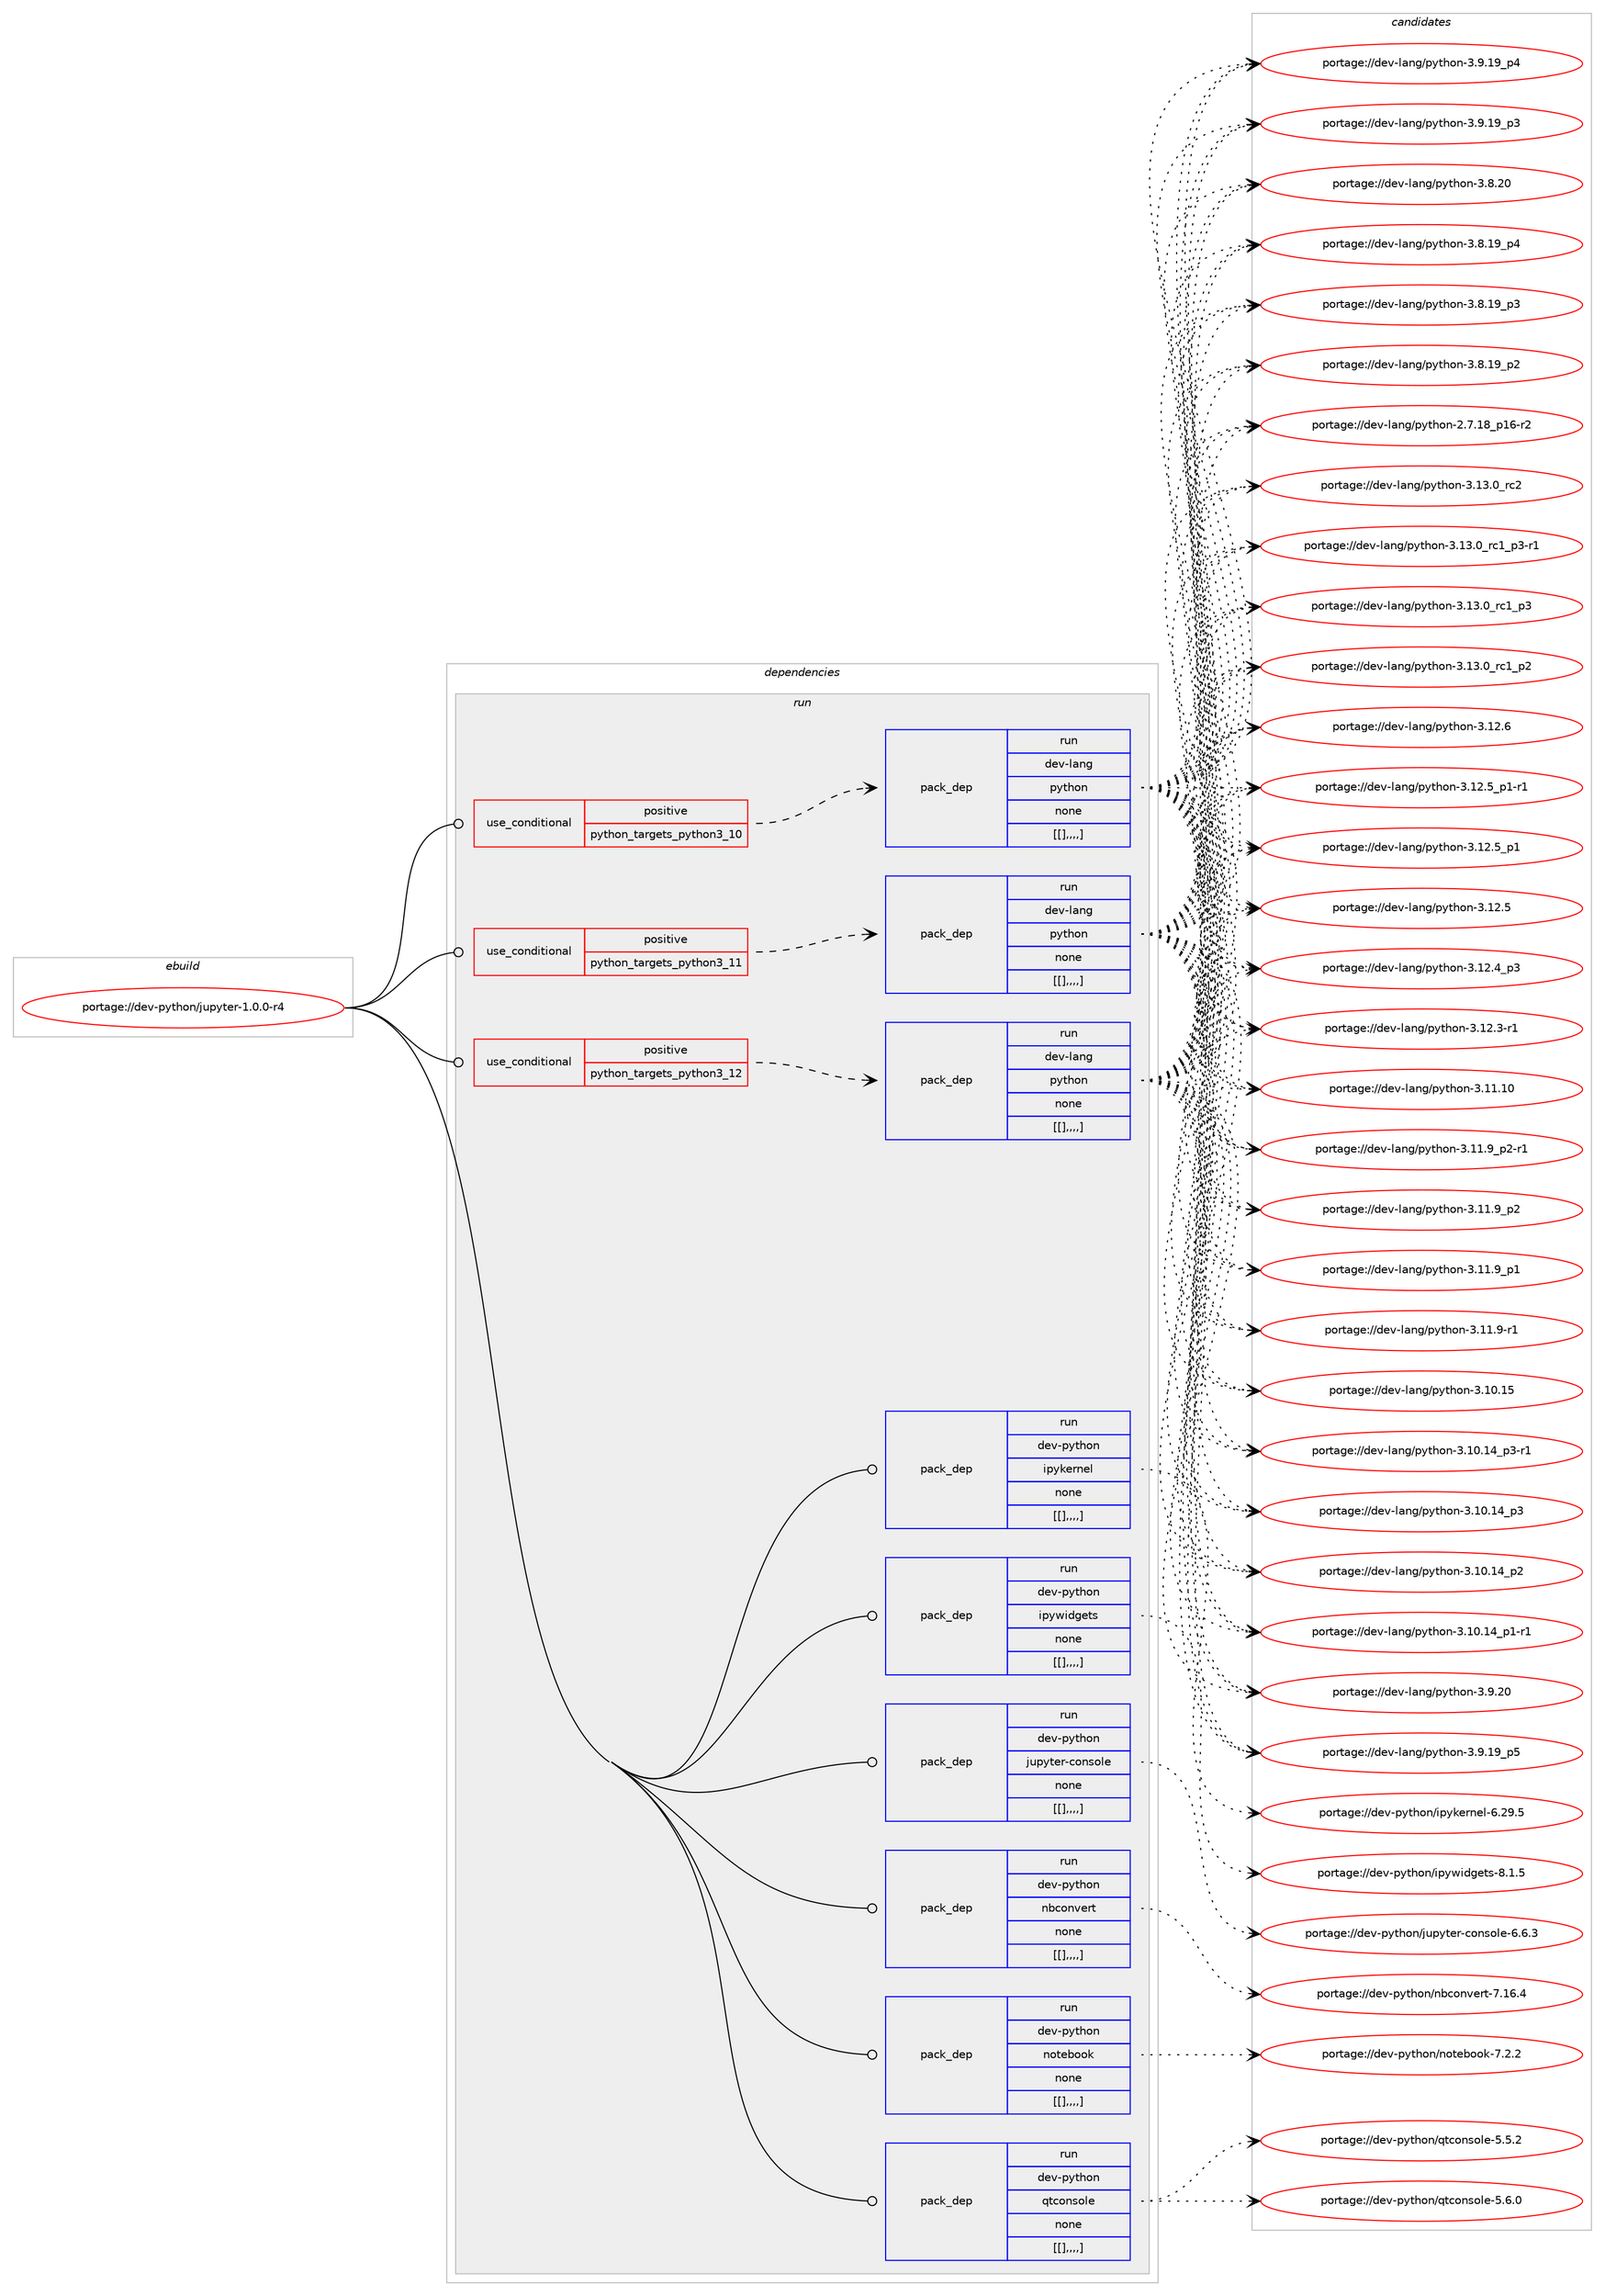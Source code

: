digraph prolog {

# *************
# Graph options
# *************

newrank=true;
concentrate=true;
compound=true;
graph [rankdir=LR,fontname=Helvetica,fontsize=10,ranksep=1.5];#, ranksep=2.5, nodesep=0.2];
edge  [arrowhead=vee];
node  [fontname=Helvetica,fontsize=10];

# **********
# The ebuild
# **********

subgraph cluster_leftcol {
color=gray;
label=<<i>ebuild</i>>;
id [label="portage://dev-python/jupyter-1.0.0-r4", color=red, width=4, href="../dev-python/jupyter-1.0.0-r4.svg"];
}

# ****************
# The dependencies
# ****************

subgraph cluster_midcol {
color=gray;
label=<<i>dependencies</i>>;
subgraph cluster_compile {
fillcolor="#eeeeee";
style=filled;
label=<<i>compile</i>>;
}
subgraph cluster_compileandrun {
fillcolor="#eeeeee";
style=filled;
label=<<i>compile and run</i>>;
}
subgraph cluster_run {
fillcolor="#eeeeee";
style=filled;
label=<<i>run</i>>;
subgraph cond34585 {
dependency150188 [label=<<TABLE BORDER="0" CELLBORDER="1" CELLSPACING="0" CELLPADDING="4"><TR><TD ROWSPAN="3" CELLPADDING="10">use_conditional</TD></TR><TR><TD>positive</TD></TR><TR><TD>python_targets_python3_10</TD></TR></TABLE>>, shape=none, color=red];
subgraph pack114385 {
dependency150189 [label=<<TABLE BORDER="0" CELLBORDER="1" CELLSPACING="0" CELLPADDING="4" WIDTH="220"><TR><TD ROWSPAN="6" CELLPADDING="30">pack_dep</TD></TR><TR><TD WIDTH="110">run</TD></TR><TR><TD>dev-lang</TD></TR><TR><TD>python</TD></TR><TR><TD>none</TD></TR><TR><TD>[[],,,,]</TD></TR></TABLE>>, shape=none, color=blue];
}
dependency150188:e -> dependency150189:w [weight=20,style="dashed",arrowhead="vee"];
}
id:e -> dependency150188:w [weight=20,style="solid",arrowhead="odot"];
subgraph cond34586 {
dependency150190 [label=<<TABLE BORDER="0" CELLBORDER="1" CELLSPACING="0" CELLPADDING="4"><TR><TD ROWSPAN="3" CELLPADDING="10">use_conditional</TD></TR><TR><TD>positive</TD></TR><TR><TD>python_targets_python3_11</TD></TR></TABLE>>, shape=none, color=red];
subgraph pack114386 {
dependency150191 [label=<<TABLE BORDER="0" CELLBORDER="1" CELLSPACING="0" CELLPADDING="4" WIDTH="220"><TR><TD ROWSPAN="6" CELLPADDING="30">pack_dep</TD></TR><TR><TD WIDTH="110">run</TD></TR><TR><TD>dev-lang</TD></TR><TR><TD>python</TD></TR><TR><TD>none</TD></TR><TR><TD>[[],,,,]</TD></TR></TABLE>>, shape=none, color=blue];
}
dependency150190:e -> dependency150191:w [weight=20,style="dashed",arrowhead="vee"];
}
id:e -> dependency150190:w [weight=20,style="solid",arrowhead="odot"];
subgraph cond34587 {
dependency150192 [label=<<TABLE BORDER="0" CELLBORDER="1" CELLSPACING="0" CELLPADDING="4"><TR><TD ROWSPAN="3" CELLPADDING="10">use_conditional</TD></TR><TR><TD>positive</TD></TR><TR><TD>python_targets_python3_12</TD></TR></TABLE>>, shape=none, color=red];
subgraph pack114387 {
dependency150193 [label=<<TABLE BORDER="0" CELLBORDER="1" CELLSPACING="0" CELLPADDING="4" WIDTH="220"><TR><TD ROWSPAN="6" CELLPADDING="30">pack_dep</TD></TR><TR><TD WIDTH="110">run</TD></TR><TR><TD>dev-lang</TD></TR><TR><TD>python</TD></TR><TR><TD>none</TD></TR><TR><TD>[[],,,,]</TD></TR></TABLE>>, shape=none, color=blue];
}
dependency150192:e -> dependency150193:w [weight=20,style="dashed",arrowhead="vee"];
}
id:e -> dependency150192:w [weight=20,style="solid",arrowhead="odot"];
subgraph pack114388 {
dependency150194 [label=<<TABLE BORDER="0" CELLBORDER="1" CELLSPACING="0" CELLPADDING="4" WIDTH="220"><TR><TD ROWSPAN="6" CELLPADDING="30">pack_dep</TD></TR><TR><TD WIDTH="110">run</TD></TR><TR><TD>dev-python</TD></TR><TR><TD>ipykernel</TD></TR><TR><TD>none</TD></TR><TR><TD>[[],,,,]</TD></TR></TABLE>>, shape=none, color=blue];
}
id:e -> dependency150194:w [weight=20,style="solid",arrowhead="odot"];
subgraph pack114389 {
dependency150195 [label=<<TABLE BORDER="0" CELLBORDER="1" CELLSPACING="0" CELLPADDING="4" WIDTH="220"><TR><TD ROWSPAN="6" CELLPADDING="30">pack_dep</TD></TR><TR><TD WIDTH="110">run</TD></TR><TR><TD>dev-python</TD></TR><TR><TD>ipywidgets</TD></TR><TR><TD>none</TD></TR><TR><TD>[[],,,,]</TD></TR></TABLE>>, shape=none, color=blue];
}
id:e -> dependency150195:w [weight=20,style="solid",arrowhead="odot"];
subgraph pack114390 {
dependency150196 [label=<<TABLE BORDER="0" CELLBORDER="1" CELLSPACING="0" CELLPADDING="4" WIDTH="220"><TR><TD ROWSPAN="6" CELLPADDING="30">pack_dep</TD></TR><TR><TD WIDTH="110">run</TD></TR><TR><TD>dev-python</TD></TR><TR><TD>jupyter-console</TD></TR><TR><TD>none</TD></TR><TR><TD>[[],,,,]</TD></TR></TABLE>>, shape=none, color=blue];
}
id:e -> dependency150196:w [weight=20,style="solid",arrowhead="odot"];
subgraph pack114391 {
dependency150197 [label=<<TABLE BORDER="0" CELLBORDER="1" CELLSPACING="0" CELLPADDING="4" WIDTH="220"><TR><TD ROWSPAN="6" CELLPADDING="30">pack_dep</TD></TR><TR><TD WIDTH="110">run</TD></TR><TR><TD>dev-python</TD></TR><TR><TD>nbconvert</TD></TR><TR><TD>none</TD></TR><TR><TD>[[],,,,]</TD></TR></TABLE>>, shape=none, color=blue];
}
id:e -> dependency150197:w [weight=20,style="solid",arrowhead="odot"];
subgraph pack114392 {
dependency150198 [label=<<TABLE BORDER="0" CELLBORDER="1" CELLSPACING="0" CELLPADDING="4" WIDTH="220"><TR><TD ROWSPAN="6" CELLPADDING="30">pack_dep</TD></TR><TR><TD WIDTH="110">run</TD></TR><TR><TD>dev-python</TD></TR><TR><TD>notebook</TD></TR><TR><TD>none</TD></TR><TR><TD>[[],,,,]</TD></TR></TABLE>>, shape=none, color=blue];
}
id:e -> dependency150198:w [weight=20,style="solid",arrowhead="odot"];
subgraph pack114393 {
dependency150199 [label=<<TABLE BORDER="0" CELLBORDER="1" CELLSPACING="0" CELLPADDING="4" WIDTH="220"><TR><TD ROWSPAN="6" CELLPADDING="30">pack_dep</TD></TR><TR><TD WIDTH="110">run</TD></TR><TR><TD>dev-python</TD></TR><TR><TD>qtconsole</TD></TR><TR><TD>none</TD></TR><TR><TD>[[],,,,]</TD></TR></TABLE>>, shape=none, color=blue];
}
id:e -> dependency150199:w [weight=20,style="solid",arrowhead="odot"];
}
}

# **************
# The candidates
# **************

subgraph cluster_choices {
rank=same;
color=gray;
label=<<i>candidates</i>>;

subgraph choice114385 {
color=black;
nodesep=1;
choice10010111845108971101034711212111610411111045514649514648951149950 [label="portage://dev-lang/python-3.13.0_rc2", color=red, width=4,href="../dev-lang/python-3.13.0_rc2.svg"];
choice1001011184510897110103471121211161041111104551464951464895114994995112514511449 [label="portage://dev-lang/python-3.13.0_rc1_p3-r1", color=red, width=4,href="../dev-lang/python-3.13.0_rc1_p3-r1.svg"];
choice100101118451089711010347112121116104111110455146495146489511499499511251 [label="portage://dev-lang/python-3.13.0_rc1_p3", color=red, width=4,href="../dev-lang/python-3.13.0_rc1_p3.svg"];
choice100101118451089711010347112121116104111110455146495146489511499499511250 [label="portage://dev-lang/python-3.13.0_rc1_p2", color=red, width=4,href="../dev-lang/python-3.13.0_rc1_p2.svg"];
choice10010111845108971101034711212111610411111045514649504654 [label="portage://dev-lang/python-3.12.6", color=red, width=4,href="../dev-lang/python-3.12.6.svg"];
choice1001011184510897110103471121211161041111104551464950465395112494511449 [label="portage://dev-lang/python-3.12.5_p1-r1", color=red, width=4,href="../dev-lang/python-3.12.5_p1-r1.svg"];
choice100101118451089711010347112121116104111110455146495046539511249 [label="portage://dev-lang/python-3.12.5_p1", color=red, width=4,href="../dev-lang/python-3.12.5_p1.svg"];
choice10010111845108971101034711212111610411111045514649504653 [label="portage://dev-lang/python-3.12.5", color=red, width=4,href="../dev-lang/python-3.12.5.svg"];
choice100101118451089711010347112121116104111110455146495046529511251 [label="portage://dev-lang/python-3.12.4_p3", color=red, width=4,href="../dev-lang/python-3.12.4_p3.svg"];
choice100101118451089711010347112121116104111110455146495046514511449 [label="portage://dev-lang/python-3.12.3-r1", color=red, width=4,href="../dev-lang/python-3.12.3-r1.svg"];
choice1001011184510897110103471121211161041111104551464949464948 [label="portage://dev-lang/python-3.11.10", color=red, width=4,href="../dev-lang/python-3.11.10.svg"];
choice1001011184510897110103471121211161041111104551464949465795112504511449 [label="portage://dev-lang/python-3.11.9_p2-r1", color=red, width=4,href="../dev-lang/python-3.11.9_p2-r1.svg"];
choice100101118451089711010347112121116104111110455146494946579511250 [label="portage://dev-lang/python-3.11.9_p2", color=red, width=4,href="../dev-lang/python-3.11.9_p2.svg"];
choice100101118451089711010347112121116104111110455146494946579511249 [label="portage://dev-lang/python-3.11.9_p1", color=red, width=4,href="../dev-lang/python-3.11.9_p1.svg"];
choice100101118451089711010347112121116104111110455146494946574511449 [label="portage://dev-lang/python-3.11.9-r1", color=red, width=4,href="../dev-lang/python-3.11.9-r1.svg"];
choice1001011184510897110103471121211161041111104551464948464953 [label="portage://dev-lang/python-3.10.15", color=red, width=4,href="../dev-lang/python-3.10.15.svg"];
choice100101118451089711010347112121116104111110455146494846495295112514511449 [label="portage://dev-lang/python-3.10.14_p3-r1", color=red, width=4,href="../dev-lang/python-3.10.14_p3-r1.svg"];
choice10010111845108971101034711212111610411111045514649484649529511251 [label="portage://dev-lang/python-3.10.14_p3", color=red, width=4,href="../dev-lang/python-3.10.14_p3.svg"];
choice10010111845108971101034711212111610411111045514649484649529511250 [label="portage://dev-lang/python-3.10.14_p2", color=red, width=4,href="../dev-lang/python-3.10.14_p2.svg"];
choice100101118451089711010347112121116104111110455146494846495295112494511449 [label="portage://dev-lang/python-3.10.14_p1-r1", color=red, width=4,href="../dev-lang/python-3.10.14_p1-r1.svg"];
choice10010111845108971101034711212111610411111045514657465048 [label="portage://dev-lang/python-3.9.20", color=red, width=4,href="../dev-lang/python-3.9.20.svg"];
choice100101118451089711010347112121116104111110455146574649579511253 [label="portage://dev-lang/python-3.9.19_p5", color=red, width=4,href="../dev-lang/python-3.9.19_p5.svg"];
choice100101118451089711010347112121116104111110455146574649579511252 [label="portage://dev-lang/python-3.9.19_p4", color=red, width=4,href="../dev-lang/python-3.9.19_p4.svg"];
choice100101118451089711010347112121116104111110455146574649579511251 [label="portage://dev-lang/python-3.9.19_p3", color=red, width=4,href="../dev-lang/python-3.9.19_p3.svg"];
choice10010111845108971101034711212111610411111045514656465048 [label="portage://dev-lang/python-3.8.20", color=red, width=4,href="../dev-lang/python-3.8.20.svg"];
choice100101118451089711010347112121116104111110455146564649579511252 [label="portage://dev-lang/python-3.8.19_p4", color=red, width=4,href="../dev-lang/python-3.8.19_p4.svg"];
choice100101118451089711010347112121116104111110455146564649579511251 [label="portage://dev-lang/python-3.8.19_p3", color=red, width=4,href="../dev-lang/python-3.8.19_p3.svg"];
choice100101118451089711010347112121116104111110455146564649579511250 [label="portage://dev-lang/python-3.8.19_p2", color=red, width=4,href="../dev-lang/python-3.8.19_p2.svg"];
choice100101118451089711010347112121116104111110455046554649569511249544511450 [label="portage://dev-lang/python-2.7.18_p16-r2", color=red, width=4,href="../dev-lang/python-2.7.18_p16-r2.svg"];
dependency150189:e -> choice10010111845108971101034711212111610411111045514649514648951149950:w [style=dotted,weight="100"];
dependency150189:e -> choice1001011184510897110103471121211161041111104551464951464895114994995112514511449:w [style=dotted,weight="100"];
dependency150189:e -> choice100101118451089711010347112121116104111110455146495146489511499499511251:w [style=dotted,weight="100"];
dependency150189:e -> choice100101118451089711010347112121116104111110455146495146489511499499511250:w [style=dotted,weight="100"];
dependency150189:e -> choice10010111845108971101034711212111610411111045514649504654:w [style=dotted,weight="100"];
dependency150189:e -> choice1001011184510897110103471121211161041111104551464950465395112494511449:w [style=dotted,weight="100"];
dependency150189:e -> choice100101118451089711010347112121116104111110455146495046539511249:w [style=dotted,weight="100"];
dependency150189:e -> choice10010111845108971101034711212111610411111045514649504653:w [style=dotted,weight="100"];
dependency150189:e -> choice100101118451089711010347112121116104111110455146495046529511251:w [style=dotted,weight="100"];
dependency150189:e -> choice100101118451089711010347112121116104111110455146495046514511449:w [style=dotted,weight="100"];
dependency150189:e -> choice1001011184510897110103471121211161041111104551464949464948:w [style=dotted,weight="100"];
dependency150189:e -> choice1001011184510897110103471121211161041111104551464949465795112504511449:w [style=dotted,weight="100"];
dependency150189:e -> choice100101118451089711010347112121116104111110455146494946579511250:w [style=dotted,weight="100"];
dependency150189:e -> choice100101118451089711010347112121116104111110455146494946579511249:w [style=dotted,weight="100"];
dependency150189:e -> choice100101118451089711010347112121116104111110455146494946574511449:w [style=dotted,weight="100"];
dependency150189:e -> choice1001011184510897110103471121211161041111104551464948464953:w [style=dotted,weight="100"];
dependency150189:e -> choice100101118451089711010347112121116104111110455146494846495295112514511449:w [style=dotted,weight="100"];
dependency150189:e -> choice10010111845108971101034711212111610411111045514649484649529511251:w [style=dotted,weight="100"];
dependency150189:e -> choice10010111845108971101034711212111610411111045514649484649529511250:w [style=dotted,weight="100"];
dependency150189:e -> choice100101118451089711010347112121116104111110455146494846495295112494511449:w [style=dotted,weight="100"];
dependency150189:e -> choice10010111845108971101034711212111610411111045514657465048:w [style=dotted,weight="100"];
dependency150189:e -> choice100101118451089711010347112121116104111110455146574649579511253:w [style=dotted,weight="100"];
dependency150189:e -> choice100101118451089711010347112121116104111110455146574649579511252:w [style=dotted,weight="100"];
dependency150189:e -> choice100101118451089711010347112121116104111110455146574649579511251:w [style=dotted,weight="100"];
dependency150189:e -> choice10010111845108971101034711212111610411111045514656465048:w [style=dotted,weight="100"];
dependency150189:e -> choice100101118451089711010347112121116104111110455146564649579511252:w [style=dotted,weight="100"];
dependency150189:e -> choice100101118451089711010347112121116104111110455146564649579511251:w [style=dotted,weight="100"];
dependency150189:e -> choice100101118451089711010347112121116104111110455146564649579511250:w [style=dotted,weight="100"];
dependency150189:e -> choice100101118451089711010347112121116104111110455046554649569511249544511450:w [style=dotted,weight="100"];
}
subgraph choice114386 {
color=black;
nodesep=1;
choice10010111845108971101034711212111610411111045514649514648951149950 [label="portage://dev-lang/python-3.13.0_rc2", color=red, width=4,href="../dev-lang/python-3.13.0_rc2.svg"];
choice1001011184510897110103471121211161041111104551464951464895114994995112514511449 [label="portage://dev-lang/python-3.13.0_rc1_p3-r1", color=red, width=4,href="../dev-lang/python-3.13.0_rc1_p3-r1.svg"];
choice100101118451089711010347112121116104111110455146495146489511499499511251 [label="portage://dev-lang/python-3.13.0_rc1_p3", color=red, width=4,href="../dev-lang/python-3.13.0_rc1_p3.svg"];
choice100101118451089711010347112121116104111110455146495146489511499499511250 [label="portage://dev-lang/python-3.13.0_rc1_p2", color=red, width=4,href="../dev-lang/python-3.13.0_rc1_p2.svg"];
choice10010111845108971101034711212111610411111045514649504654 [label="portage://dev-lang/python-3.12.6", color=red, width=4,href="../dev-lang/python-3.12.6.svg"];
choice1001011184510897110103471121211161041111104551464950465395112494511449 [label="portage://dev-lang/python-3.12.5_p1-r1", color=red, width=4,href="../dev-lang/python-3.12.5_p1-r1.svg"];
choice100101118451089711010347112121116104111110455146495046539511249 [label="portage://dev-lang/python-3.12.5_p1", color=red, width=4,href="../dev-lang/python-3.12.5_p1.svg"];
choice10010111845108971101034711212111610411111045514649504653 [label="portage://dev-lang/python-3.12.5", color=red, width=4,href="../dev-lang/python-3.12.5.svg"];
choice100101118451089711010347112121116104111110455146495046529511251 [label="portage://dev-lang/python-3.12.4_p3", color=red, width=4,href="../dev-lang/python-3.12.4_p3.svg"];
choice100101118451089711010347112121116104111110455146495046514511449 [label="portage://dev-lang/python-3.12.3-r1", color=red, width=4,href="../dev-lang/python-3.12.3-r1.svg"];
choice1001011184510897110103471121211161041111104551464949464948 [label="portage://dev-lang/python-3.11.10", color=red, width=4,href="../dev-lang/python-3.11.10.svg"];
choice1001011184510897110103471121211161041111104551464949465795112504511449 [label="portage://dev-lang/python-3.11.9_p2-r1", color=red, width=4,href="../dev-lang/python-3.11.9_p2-r1.svg"];
choice100101118451089711010347112121116104111110455146494946579511250 [label="portage://dev-lang/python-3.11.9_p2", color=red, width=4,href="../dev-lang/python-3.11.9_p2.svg"];
choice100101118451089711010347112121116104111110455146494946579511249 [label="portage://dev-lang/python-3.11.9_p1", color=red, width=4,href="../dev-lang/python-3.11.9_p1.svg"];
choice100101118451089711010347112121116104111110455146494946574511449 [label="portage://dev-lang/python-3.11.9-r1", color=red, width=4,href="../dev-lang/python-3.11.9-r1.svg"];
choice1001011184510897110103471121211161041111104551464948464953 [label="portage://dev-lang/python-3.10.15", color=red, width=4,href="../dev-lang/python-3.10.15.svg"];
choice100101118451089711010347112121116104111110455146494846495295112514511449 [label="portage://dev-lang/python-3.10.14_p3-r1", color=red, width=4,href="../dev-lang/python-3.10.14_p3-r1.svg"];
choice10010111845108971101034711212111610411111045514649484649529511251 [label="portage://dev-lang/python-3.10.14_p3", color=red, width=4,href="../dev-lang/python-3.10.14_p3.svg"];
choice10010111845108971101034711212111610411111045514649484649529511250 [label="portage://dev-lang/python-3.10.14_p2", color=red, width=4,href="../dev-lang/python-3.10.14_p2.svg"];
choice100101118451089711010347112121116104111110455146494846495295112494511449 [label="portage://dev-lang/python-3.10.14_p1-r1", color=red, width=4,href="../dev-lang/python-3.10.14_p1-r1.svg"];
choice10010111845108971101034711212111610411111045514657465048 [label="portage://dev-lang/python-3.9.20", color=red, width=4,href="../dev-lang/python-3.9.20.svg"];
choice100101118451089711010347112121116104111110455146574649579511253 [label="portage://dev-lang/python-3.9.19_p5", color=red, width=4,href="../dev-lang/python-3.9.19_p5.svg"];
choice100101118451089711010347112121116104111110455146574649579511252 [label="portage://dev-lang/python-3.9.19_p4", color=red, width=4,href="../dev-lang/python-3.9.19_p4.svg"];
choice100101118451089711010347112121116104111110455146574649579511251 [label="portage://dev-lang/python-3.9.19_p3", color=red, width=4,href="../dev-lang/python-3.9.19_p3.svg"];
choice10010111845108971101034711212111610411111045514656465048 [label="portage://dev-lang/python-3.8.20", color=red, width=4,href="../dev-lang/python-3.8.20.svg"];
choice100101118451089711010347112121116104111110455146564649579511252 [label="portage://dev-lang/python-3.8.19_p4", color=red, width=4,href="../dev-lang/python-3.8.19_p4.svg"];
choice100101118451089711010347112121116104111110455146564649579511251 [label="portage://dev-lang/python-3.8.19_p3", color=red, width=4,href="../dev-lang/python-3.8.19_p3.svg"];
choice100101118451089711010347112121116104111110455146564649579511250 [label="portage://dev-lang/python-3.8.19_p2", color=red, width=4,href="../dev-lang/python-3.8.19_p2.svg"];
choice100101118451089711010347112121116104111110455046554649569511249544511450 [label="portage://dev-lang/python-2.7.18_p16-r2", color=red, width=4,href="../dev-lang/python-2.7.18_p16-r2.svg"];
dependency150191:e -> choice10010111845108971101034711212111610411111045514649514648951149950:w [style=dotted,weight="100"];
dependency150191:e -> choice1001011184510897110103471121211161041111104551464951464895114994995112514511449:w [style=dotted,weight="100"];
dependency150191:e -> choice100101118451089711010347112121116104111110455146495146489511499499511251:w [style=dotted,weight="100"];
dependency150191:e -> choice100101118451089711010347112121116104111110455146495146489511499499511250:w [style=dotted,weight="100"];
dependency150191:e -> choice10010111845108971101034711212111610411111045514649504654:w [style=dotted,weight="100"];
dependency150191:e -> choice1001011184510897110103471121211161041111104551464950465395112494511449:w [style=dotted,weight="100"];
dependency150191:e -> choice100101118451089711010347112121116104111110455146495046539511249:w [style=dotted,weight="100"];
dependency150191:e -> choice10010111845108971101034711212111610411111045514649504653:w [style=dotted,weight="100"];
dependency150191:e -> choice100101118451089711010347112121116104111110455146495046529511251:w [style=dotted,weight="100"];
dependency150191:e -> choice100101118451089711010347112121116104111110455146495046514511449:w [style=dotted,weight="100"];
dependency150191:e -> choice1001011184510897110103471121211161041111104551464949464948:w [style=dotted,weight="100"];
dependency150191:e -> choice1001011184510897110103471121211161041111104551464949465795112504511449:w [style=dotted,weight="100"];
dependency150191:e -> choice100101118451089711010347112121116104111110455146494946579511250:w [style=dotted,weight="100"];
dependency150191:e -> choice100101118451089711010347112121116104111110455146494946579511249:w [style=dotted,weight="100"];
dependency150191:e -> choice100101118451089711010347112121116104111110455146494946574511449:w [style=dotted,weight="100"];
dependency150191:e -> choice1001011184510897110103471121211161041111104551464948464953:w [style=dotted,weight="100"];
dependency150191:e -> choice100101118451089711010347112121116104111110455146494846495295112514511449:w [style=dotted,weight="100"];
dependency150191:e -> choice10010111845108971101034711212111610411111045514649484649529511251:w [style=dotted,weight="100"];
dependency150191:e -> choice10010111845108971101034711212111610411111045514649484649529511250:w [style=dotted,weight="100"];
dependency150191:e -> choice100101118451089711010347112121116104111110455146494846495295112494511449:w [style=dotted,weight="100"];
dependency150191:e -> choice10010111845108971101034711212111610411111045514657465048:w [style=dotted,weight="100"];
dependency150191:e -> choice100101118451089711010347112121116104111110455146574649579511253:w [style=dotted,weight="100"];
dependency150191:e -> choice100101118451089711010347112121116104111110455146574649579511252:w [style=dotted,weight="100"];
dependency150191:e -> choice100101118451089711010347112121116104111110455146574649579511251:w [style=dotted,weight="100"];
dependency150191:e -> choice10010111845108971101034711212111610411111045514656465048:w [style=dotted,weight="100"];
dependency150191:e -> choice100101118451089711010347112121116104111110455146564649579511252:w [style=dotted,weight="100"];
dependency150191:e -> choice100101118451089711010347112121116104111110455146564649579511251:w [style=dotted,weight="100"];
dependency150191:e -> choice100101118451089711010347112121116104111110455146564649579511250:w [style=dotted,weight="100"];
dependency150191:e -> choice100101118451089711010347112121116104111110455046554649569511249544511450:w [style=dotted,weight="100"];
}
subgraph choice114387 {
color=black;
nodesep=1;
choice10010111845108971101034711212111610411111045514649514648951149950 [label="portage://dev-lang/python-3.13.0_rc2", color=red, width=4,href="../dev-lang/python-3.13.0_rc2.svg"];
choice1001011184510897110103471121211161041111104551464951464895114994995112514511449 [label="portage://dev-lang/python-3.13.0_rc1_p3-r1", color=red, width=4,href="../dev-lang/python-3.13.0_rc1_p3-r1.svg"];
choice100101118451089711010347112121116104111110455146495146489511499499511251 [label="portage://dev-lang/python-3.13.0_rc1_p3", color=red, width=4,href="../dev-lang/python-3.13.0_rc1_p3.svg"];
choice100101118451089711010347112121116104111110455146495146489511499499511250 [label="portage://dev-lang/python-3.13.0_rc1_p2", color=red, width=4,href="../dev-lang/python-3.13.0_rc1_p2.svg"];
choice10010111845108971101034711212111610411111045514649504654 [label="portage://dev-lang/python-3.12.6", color=red, width=4,href="../dev-lang/python-3.12.6.svg"];
choice1001011184510897110103471121211161041111104551464950465395112494511449 [label="portage://dev-lang/python-3.12.5_p1-r1", color=red, width=4,href="../dev-lang/python-3.12.5_p1-r1.svg"];
choice100101118451089711010347112121116104111110455146495046539511249 [label="portage://dev-lang/python-3.12.5_p1", color=red, width=4,href="../dev-lang/python-3.12.5_p1.svg"];
choice10010111845108971101034711212111610411111045514649504653 [label="portage://dev-lang/python-3.12.5", color=red, width=4,href="../dev-lang/python-3.12.5.svg"];
choice100101118451089711010347112121116104111110455146495046529511251 [label="portage://dev-lang/python-3.12.4_p3", color=red, width=4,href="../dev-lang/python-3.12.4_p3.svg"];
choice100101118451089711010347112121116104111110455146495046514511449 [label="portage://dev-lang/python-3.12.3-r1", color=red, width=4,href="../dev-lang/python-3.12.3-r1.svg"];
choice1001011184510897110103471121211161041111104551464949464948 [label="portage://dev-lang/python-3.11.10", color=red, width=4,href="../dev-lang/python-3.11.10.svg"];
choice1001011184510897110103471121211161041111104551464949465795112504511449 [label="portage://dev-lang/python-3.11.9_p2-r1", color=red, width=4,href="../dev-lang/python-3.11.9_p2-r1.svg"];
choice100101118451089711010347112121116104111110455146494946579511250 [label="portage://dev-lang/python-3.11.9_p2", color=red, width=4,href="../dev-lang/python-3.11.9_p2.svg"];
choice100101118451089711010347112121116104111110455146494946579511249 [label="portage://dev-lang/python-3.11.9_p1", color=red, width=4,href="../dev-lang/python-3.11.9_p1.svg"];
choice100101118451089711010347112121116104111110455146494946574511449 [label="portage://dev-lang/python-3.11.9-r1", color=red, width=4,href="../dev-lang/python-3.11.9-r1.svg"];
choice1001011184510897110103471121211161041111104551464948464953 [label="portage://dev-lang/python-3.10.15", color=red, width=4,href="../dev-lang/python-3.10.15.svg"];
choice100101118451089711010347112121116104111110455146494846495295112514511449 [label="portage://dev-lang/python-3.10.14_p3-r1", color=red, width=4,href="../dev-lang/python-3.10.14_p3-r1.svg"];
choice10010111845108971101034711212111610411111045514649484649529511251 [label="portage://dev-lang/python-3.10.14_p3", color=red, width=4,href="../dev-lang/python-3.10.14_p3.svg"];
choice10010111845108971101034711212111610411111045514649484649529511250 [label="portage://dev-lang/python-3.10.14_p2", color=red, width=4,href="../dev-lang/python-3.10.14_p2.svg"];
choice100101118451089711010347112121116104111110455146494846495295112494511449 [label="portage://dev-lang/python-3.10.14_p1-r1", color=red, width=4,href="../dev-lang/python-3.10.14_p1-r1.svg"];
choice10010111845108971101034711212111610411111045514657465048 [label="portage://dev-lang/python-3.9.20", color=red, width=4,href="../dev-lang/python-3.9.20.svg"];
choice100101118451089711010347112121116104111110455146574649579511253 [label="portage://dev-lang/python-3.9.19_p5", color=red, width=4,href="../dev-lang/python-3.9.19_p5.svg"];
choice100101118451089711010347112121116104111110455146574649579511252 [label="portage://dev-lang/python-3.9.19_p4", color=red, width=4,href="../dev-lang/python-3.9.19_p4.svg"];
choice100101118451089711010347112121116104111110455146574649579511251 [label="portage://dev-lang/python-3.9.19_p3", color=red, width=4,href="../dev-lang/python-3.9.19_p3.svg"];
choice10010111845108971101034711212111610411111045514656465048 [label="portage://dev-lang/python-3.8.20", color=red, width=4,href="../dev-lang/python-3.8.20.svg"];
choice100101118451089711010347112121116104111110455146564649579511252 [label="portage://dev-lang/python-3.8.19_p4", color=red, width=4,href="../dev-lang/python-3.8.19_p4.svg"];
choice100101118451089711010347112121116104111110455146564649579511251 [label="portage://dev-lang/python-3.8.19_p3", color=red, width=4,href="../dev-lang/python-3.8.19_p3.svg"];
choice100101118451089711010347112121116104111110455146564649579511250 [label="portage://dev-lang/python-3.8.19_p2", color=red, width=4,href="../dev-lang/python-3.8.19_p2.svg"];
choice100101118451089711010347112121116104111110455046554649569511249544511450 [label="portage://dev-lang/python-2.7.18_p16-r2", color=red, width=4,href="../dev-lang/python-2.7.18_p16-r2.svg"];
dependency150193:e -> choice10010111845108971101034711212111610411111045514649514648951149950:w [style=dotted,weight="100"];
dependency150193:e -> choice1001011184510897110103471121211161041111104551464951464895114994995112514511449:w [style=dotted,weight="100"];
dependency150193:e -> choice100101118451089711010347112121116104111110455146495146489511499499511251:w [style=dotted,weight="100"];
dependency150193:e -> choice100101118451089711010347112121116104111110455146495146489511499499511250:w [style=dotted,weight="100"];
dependency150193:e -> choice10010111845108971101034711212111610411111045514649504654:w [style=dotted,weight="100"];
dependency150193:e -> choice1001011184510897110103471121211161041111104551464950465395112494511449:w [style=dotted,weight="100"];
dependency150193:e -> choice100101118451089711010347112121116104111110455146495046539511249:w [style=dotted,weight="100"];
dependency150193:e -> choice10010111845108971101034711212111610411111045514649504653:w [style=dotted,weight="100"];
dependency150193:e -> choice100101118451089711010347112121116104111110455146495046529511251:w [style=dotted,weight="100"];
dependency150193:e -> choice100101118451089711010347112121116104111110455146495046514511449:w [style=dotted,weight="100"];
dependency150193:e -> choice1001011184510897110103471121211161041111104551464949464948:w [style=dotted,weight="100"];
dependency150193:e -> choice1001011184510897110103471121211161041111104551464949465795112504511449:w [style=dotted,weight="100"];
dependency150193:e -> choice100101118451089711010347112121116104111110455146494946579511250:w [style=dotted,weight="100"];
dependency150193:e -> choice100101118451089711010347112121116104111110455146494946579511249:w [style=dotted,weight="100"];
dependency150193:e -> choice100101118451089711010347112121116104111110455146494946574511449:w [style=dotted,weight="100"];
dependency150193:e -> choice1001011184510897110103471121211161041111104551464948464953:w [style=dotted,weight="100"];
dependency150193:e -> choice100101118451089711010347112121116104111110455146494846495295112514511449:w [style=dotted,weight="100"];
dependency150193:e -> choice10010111845108971101034711212111610411111045514649484649529511251:w [style=dotted,weight="100"];
dependency150193:e -> choice10010111845108971101034711212111610411111045514649484649529511250:w [style=dotted,weight="100"];
dependency150193:e -> choice100101118451089711010347112121116104111110455146494846495295112494511449:w [style=dotted,weight="100"];
dependency150193:e -> choice10010111845108971101034711212111610411111045514657465048:w [style=dotted,weight="100"];
dependency150193:e -> choice100101118451089711010347112121116104111110455146574649579511253:w [style=dotted,weight="100"];
dependency150193:e -> choice100101118451089711010347112121116104111110455146574649579511252:w [style=dotted,weight="100"];
dependency150193:e -> choice100101118451089711010347112121116104111110455146574649579511251:w [style=dotted,weight="100"];
dependency150193:e -> choice10010111845108971101034711212111610411111045514656465048:w [style=dotted,weight="100"];
dependency150193:e -> choice100101118451089711010347112121116104111110455146564649579511252:w [style=dotted,weight="100"];
dependency150193:e -> choice100101118451089711010347112121116104111110455146564649579511251:w [style=dotted,weight="100"];
dependency150193:e -> choice100101118451089711010347112121116104111110455146564649579511250:w [style=dotted,weight="100"];
dependency150193:e -> choice100101118451089711010347112121116104111110455046554649569511249544511450:w [style=dotted,weight="100"];
}
subgraph choice114388 {
color=black;
nodesep=1;
choice100101118451121211161041111104710511212110710111411010110845544650574653 [label="portage://dev-python/ipykernel-6.29.5", color=red, width=4,href="../dev-python/ipykernel-6.29.5.svg"];
dependency150194:e -> choice100101118451121211161041111104710511212110710111411010110845544650574653:w [style=dotted,weight="100"];
}
subgraph choice114389 {
color=black;
nodesep=1;
choice1001011184511212111610411111047105112121119105100103101116115455646494653 [label="portage://dev-python/ipywidgets-8.1.5", color=red, width=4,href="../dev-python/ipywidgets-8.1.5.svg"];
dependency150195:e -> choice1001011184511212111610411111047105112121119105100103101116115455646494653:w [style=dotted,weight="100"];
}
subgraph choice114390 {
color=black;
nodesep=1;
choice10010111845112121116104111110471061171121211161011144599111110115111108101455446544651 [label="portage://dev-python/jupyter-console-6.6.3", color=red, width=4,href="../dev-python/jupyter-console-6.6.3.svg"];
dependency150196:e -> choice10010111845112121116104111110471061171121211161011144599111110115111108101455446544651:w [style=dotted,weight="100"];
}
subgraph choice114391 {
color=black;
nodesep=1;
choice1001011184511212111610411111047110989911111011810111411645554649544652 [label="portage://dev-python/nbconvert-7.16.4", color=red, width=4,href="../dev-python/nbconvert-7.16.4.svg"];
dependency150197:e -> choice1001011184511212111610411111047110989911111011810111411645554649544652:w [style=dotted,weight="100"];
}
subgraph choice114392 {
color=black;
nodesep=1;
choice100101118451121211161041111104711011111610198111111107455546504650 [label="portage://dev-python/notebook-7.2.2", color=red, width=4,href="../dev-python/notebook-7.2.2.svg"];
dependency150198:e -> choice100101118451121211161041111104711011111610198111111107455546504650:w [style=dotted,weight="100"];
}
subgraph choice114393 {
color=black;
nodesep=1;
choice100101118451121211161041111104711311699111110115111108101455346544648 [label="portage://dev-python/qtconsole-5.6.0", color=red, width=4,href="../dev-python/qtconsole-5.6.0.svg"];
choice100101118451121211161041111104711311699111110115111108101455346534650 [label="portage://dev-python/qtconsole-5.5.2", color=red, width=4,href="../dev-python/qtconsole-5.5.2.svg"];
dependency150199:e -> choice100101118451121211161041111104711311699111110115111108101455346544648:w [style=dotted,weight="100"];
dependency150199:e -> choice100101118451121211161041111104711311699111110115111108101455346534650:w [style=dotted,weight="100"];
}
}

}

